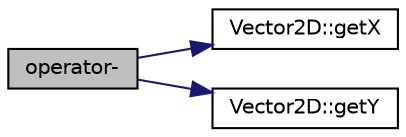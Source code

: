 digraph "operator-"
{
 // LATEX_PDF_SIZE
  edge [fontname="Helvetica",fontsize="10",labelfontname="Helvetica",labelfontsize="10"];
  node [fontname="Helvetica",fontsize="10",shape=record];
  rankdir="LR";
  Node1 [label="operator-",height=0.2,width=0.4,color="black", fillcolor="grey75", style="filled", fontcolor="black",tooltip=" "];
  Node1 -> Node2 [color="midnightblue",fontsize="10",style="solid",fontname="Helvetica"];
  Node2 [label="Vector2D::getX",height=0.2,width=0.4,color="black", fillcolor="white", style="filled",URL="$class_vector2_d.html#a8b66579a83278dc9ad661fabd56a39ad",tooltip=" "];
  Node1 -> Node3 [color="midnightblue",fontsize="10",style="solid",fontname="Helvetica"];
  Node3 [label="Vector2D::getY",height=0.2,width=0.4,color="black", fillcolor="white", style="filled",URL="$class_vector2_d.html#a0729d48a0be6ec7a329a270fd68e3ce6",tooltip=" "];
}
